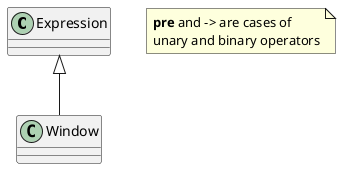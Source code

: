 @startuml
' Sequential 
Expression <|--  Window
note as N2
**pre** and -> are cases of
unary and binary operators
end note

@enduml